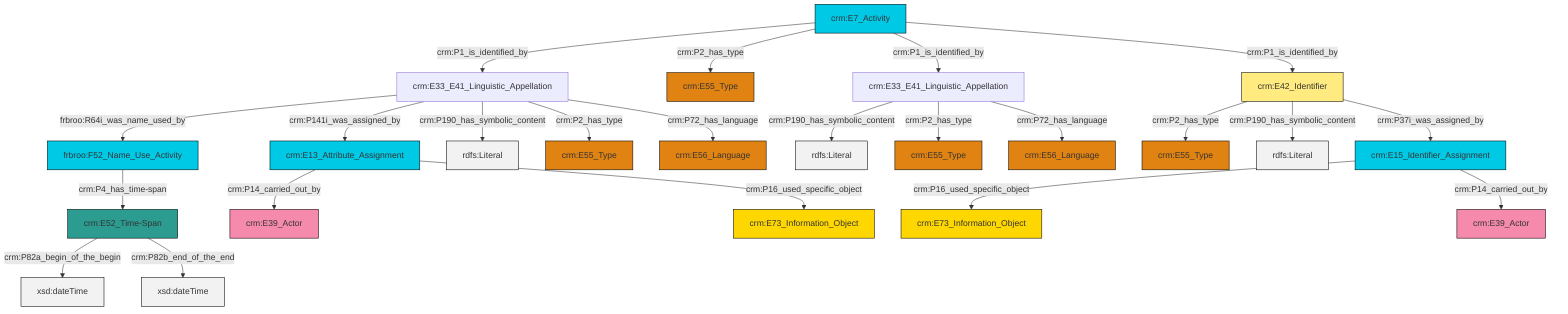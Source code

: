graph TD
classDef Literal fill:#f2f2f2,stroke:#000000;
classDef CRM_Entity fill:#FFFFFF,stroke:#000000;
classDef Temporal_Entity fill:#00C9E6, stroke:#000000;
classDef Type fill:#E18312, stroke:#000000;
classDef Time-Span fill:#2C9C91, stroke:#000000;
classDef Appellation fill:#FFEB7F, stroke:#000000;
classDef Place fill:#008836, stroke:#000000;
classDef Persistent_Item fill:#B266B2, stroke:#000000;
classDef Conceptual_Object fill:#FFD700, stroke:#000000;
classDef Physical_Thing fill:#D2B48C, stroke:#000000;
classDef Actor fill:#f58aad, stroke:#000000;
classDef PC_Classes fill:#4ce600, stroke:#000000;
classDef Multi fill:#cccccc,stroke:#000000;

2["crm:E33_E41_Linguistic_Appellation"]:::Default -->|crm:P190_has_symbolic_content| 3[rdfs:Literal]:::Literal
4["crm:E13_Attribute_Assignment"]:::Temporal_Entity -->|crm:P14_carried_out_by| 5["crm:E39_Actor"]:::Actor
10["crm:E15_Identifier_Assignment"]:::Temporal_Entity -->|crm:P16_used_specific_object| 0["crm:E73_Information_Object"]:::Conceptual_Object
14["frbroo:F52_Name_Use_Activity"]:::Temporal_Entity -->|crm:P4_has_time-span| 16["crm:E52_Time-Span"]:::Time-Span
19["crm:E7_Activity"]:::Temporal_Entity -->|crm:P1_is_identified_by| 20["crm:E33_E41_Linguistic_Appellation"]:::Default
2["crm:E33_E41_Linguistic_Appellation"]:::Default -->|crm:P2_has_type| 24["crm:E55_Type"]:::Type
2["crm:E33_E41_Linguistic_Appellation"]:::Default -->|crm:P72_has_language| 6["crm:E56_Language"]:::Type
19["crm:E7_Activity"]:::Temporal_Entity -->|crm:P2_has_type| 26["crm:E55_Type"]:::Type
20["crm:E33_E41_Linguistic_Appellation"]:::Default -->|frbroo:R64i_was_name_used_by| 14["frbroo:F52_Name_Use_Activity"]:::Temporal_Entity
19["crm:E7_Activity"]:::Temporal_Entity -->|crm:P1_is_identified_by| 2["crm:E33_E41_Linguistic_Appellation"]:::Default
20["crm:E33_E41_Linguistic_Appellation"]:::Default -->|crm:P141i_was_assigned_by| 4["crm:E13_Attribute_Assignment"]:::Temporal_Entity
20["crm:E33_E41_Linguistic_Appellation"]:::Default -->|crm:P190_has_symbolic_content| 32[rdfs:Literal]:::Literal
22["crm:E42_Identifier"]:::Appellation -->|crm:P2_has_type| 33["crm:E55_Type"]:::Type
20["crm:E33_E41_Linguistic_Appellation"]:::Default -->|crm:P2_has_type| 34["crm:E55_Type"]:::Type
4["crm:E13_Attribute_Assignment"]:::Temporal_Entity -->|crm:P16_used_specific_object| 8["crm:E73_Information_Object"]:::Conceptual_Object
16["crm:E52_Time-Span"]:::Time-Span -->|crm:P82a_begin_of_the_begin| 36[xsd:dateTime]:::Literal
10["crm:E15_Identifier_Assignment"]:::Temporal_Entity -->|crm:P14_carried_out_by| 12["crm:E39_Actor"]:::Actor
20["crm:E33_E41_Linguistic_Appellation"]:::Default -->|crm:P72_has_language| 28["crm:E56_Language"]:::Type
16["crm:E52_Time-Span"]:::Time-Span -->|crm:P82b_end_of_the_end| 40[xsd:dateTime]:::Literal
19["crm:E7_Activity"]:::Temporal_Entity -->|crm:P1_is_identified_by| 22["crm:E42_Identifier"]:::Appellation
22["crm:E42_Identifier"]:::Appellation -->|crm:P190_has_symbolic_content| 41[rdfs:Literal]:::Literal
22["crm:E42_Identifier"]:::Appellation -->|crm:P37i_was_assigned_by| 10["crm:E15_Identifier_Assignment"]:::Temporal_Entity